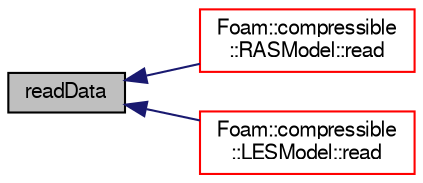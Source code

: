 digraph "readData"
{
  bgcolor="transparent";
  edge [fontname="FreeSans",fontsize="10",labelfontname="FreeSans",labelfontsize="10"];
  node [fontname="FreeSans",fontsize="10",shape=record];
  rankdir="LR";
  Node3325 [label="readData",height=0.2,width=0.4,color="black", fillcolor="grey75", style="filled", fontcolor="black"];
  Node3325 -> Node3326 [dir="back",color="midnightblue",fontsize="10",style="solid",fontname="FreeSans"];
  Node3326 [label="Foam::compressible\l::RASModel::read",height=0.2,width=0.4,color="red",URL="$a30758.html#af816873151ddb0126e98bb2f914d8ed5",tooltip="Read RASProperties dictionary. "];
  Node3325 -> Node3349 [dir="back",color="midnightblue",fontsize="10",style="solid",fontname="FreeSans"];
  Node3349 [label="Foam::compressible\l::LESModel::read",height=0.2,width=0.4,color="red",URL="$a30634.html#af816873151ddb0126e98bb2f914d8ed5",tooltip="Read LESProperties dictionary. "];
}
